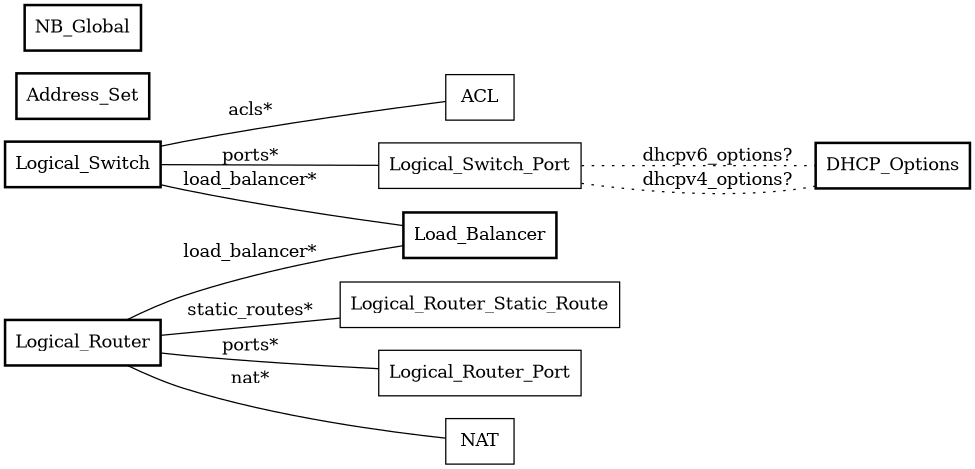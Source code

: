 digraph OVN_Northbound {
	rankdir=LR;
	size="6.5,4";
	margin="0";
	node [shape=box];
	edge [dir=none, arrowhead=none, arrowtail=none];
	Load_Balancer [style=bold];
	Logical_Switch_Port [];
	Logical_Switch_Port -> DHCP_Options [style=dotted, label="dhcpv6_options?"];
	Logical_Switch_Port -> DHCP_Options [style=dotted, label="dhcpv4_options?"];
	Address_Set [style=bold];
	NB_Global [style=bold];
	Logical_Switch [style=bold];
	Logical_Switch -> Load_Balancer [label="load_balancer*"];
	Logical_Switch -> ACL [label="acls*"];
	Logical_Switch -> Logical_Switch_Port [label="ports*"];
	Logical_Router_Static_Route [];
	Logical_Router_Port [];
	Logical_Router [style=bold];
	Logical_Router -> Load_Balancer [label="load_balancer*"];
	Logical_Router -> Logical_Router_Static_Route [label="static_routes*"];
	Logical_Router -> Logical_Router_Port [label="ports*"];
	Logical_Router -> NAT [label="nat*"];
	ACL [];
	NAT [];
	DHCP_Options [style=bold];
}
